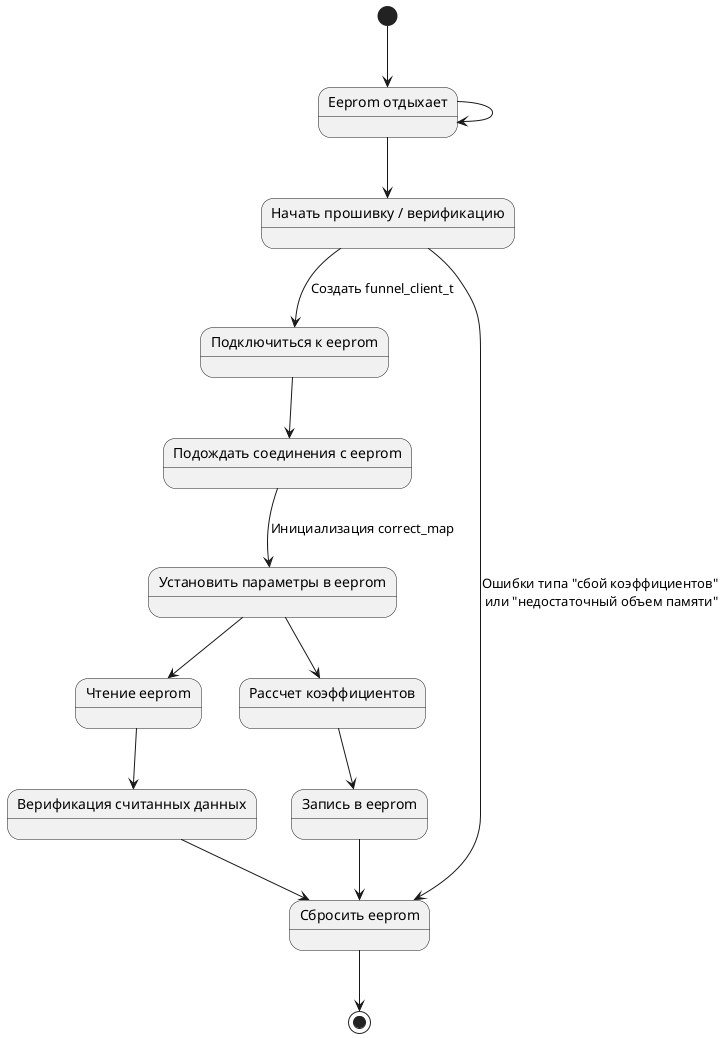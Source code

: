 @startuml

state "Eeprom отдыхает" as rest
state "Начать прошивку / верификацию" as start_flash
state "Подключиться к eeprom" as eeprom_connect

state "Подождать соединения с eeprom" as wait_connect
state "Установить параметры в eeprom" as set_eeprom_params

state "Сбросить eeprom" as reset_eeprom

state "Запись в eeprom" as write_eeprom
state "Чтение eeprom" as read_eeprom

state "Верификация считанных данных" as verify_data
state "Рассчет коэффициентов" as calc_coefs
state "Рассчет коэффициентов" as calc_coefs


[*] --> rest
rest --> rest
rest --> start_flash
start_flash --> reset_eeprom: Ошибки типа "сбой коэффициентов"\n или "недостаточный объем памяти"
start_flash --> eeprom_connect: Создать funnel_client_t
eeprom_connect --> wait_connect
wait_connect --> set_eeprom_params: Инициализация correct_map
set_eeprom_params --> calc_coefs
calc_coefs --> write_eeprom
write_eeprom --> reset_eeprom
set_eeprom_params --> read_eeprom
read_eeprom --> verify_data
verify_data --> reset_eeprom
reset_eeprom --> [*]

@enduml

